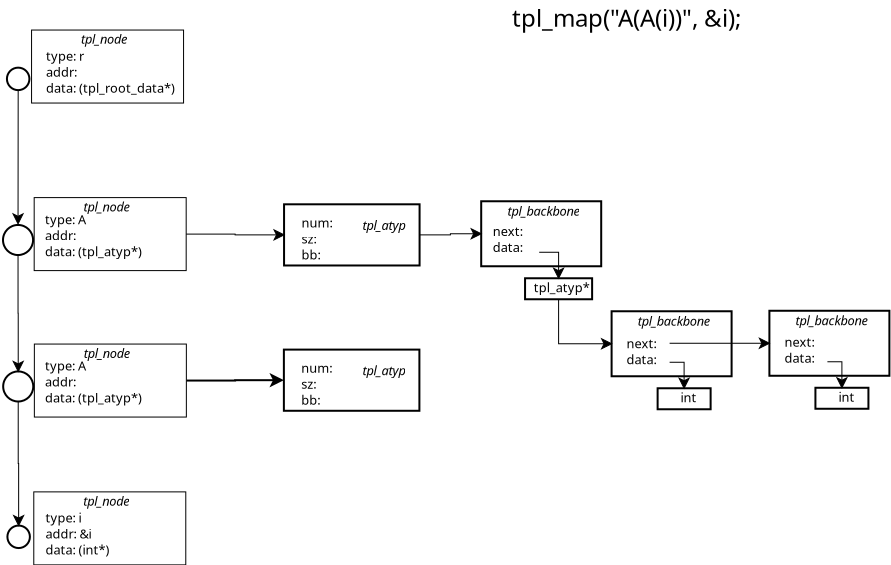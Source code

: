 <?xml version="1.0" encoding="UTF-8"?>
<dia:diagram xmlns:dia="http://www.lysator.liu.se/~alla/dia/">
  <dia:layer name="Background" visible="true">
    <dia:object type="Standard - Text" version="0" id="O0">
      <dia:attribute name="obj_pos">
        <dia:point val="10.85,4.25"/>
      </dia:attribute>
      <dia:attribute name="obj_bb">
        <dia:rectangle val="10.85,3.7;10.85,4.65"/>
      </dia:attribute>
      <dia:attribute name="text">
        <dia:composite type="text">
          <dia:attribute name="string">
            <dia:string>##</dia:string>
          </dia:attribute>
          <dia:attribute name="font">
            <dia:font family="sans" style="0" name="Helvetica"/>
          </dia:attribute>
          <dia:attribute name="height">
            <dia:real val="0.8"/>
          </dia:attribute>
          <dia:attribute name="pos">
            <dia:point val="10.85,4.25"/>
          </dia:attribute>
          <dia:attribute name="color">
            <dia:color val="#000000"/>
          </dia:attribute>
          <dia:attribute name="alignment">
            <dia:enum val="0"/>
          </dia:attribute>
        </dia:composite>
      </dia:attribute>
    </dia:object>
    <dia:object type="Standard - Text" version="0" id="O1">
      <dia:attribute name="obj_pos">
        <dia:point val="18.8,5.85"/>
      </dia:attribute>
      <dia:attribute name="obj_bb">
        <dia:rectangle val="18.8,5.3;18.8,6.25"/>
      </dia:attribute>
      <dia:attribute name="text">
        <dia:composite type="text">
          <dia:attribute name="string">
            <dia:string>##</dia:string>
          </dia:attribute>
          <dia:attribute name="font">
            <dia:font family="sans" style="0" name="Helvetica"/>
          </dia:attribute>
          <dia:attribute name="height">
            <dia:real val="0.8"/>
          </dia:attribute>
          <dia:attribute name="pos">
            <dia:point val="18.8,5.85"/>
          </dia:attribute>
          <dia:attribute name="color">
            <dia:color val="#000000"/>
          </dia:attribute>
          <dia:attribute name="alignment">
            <dia:enum val="0"/>
          </dia:attribute>
        </dia:composite>
      </dia:attribute>
    </dia:object>
    <dia:group>
      <dia:object type="Standard - Box" version="0" id="O2">
        <dia:attribute name="obj_pos">
          <dia:point val="7.323,-12.342"/>
        </dia:attribute>
        <dia:attribute name="obj_bb">
          <dia:rectangle val="7.323,-12.342;14.923,-8.692"/>
        </dia:attribute>
        <dia:attribute name="elem_corner">
          <dia:point val="7.323,-12.342"/>
        </dia:attribute>
        <dia:attribute name="elem_width">
          <dia:real val="7.6"/>
        </dia:attribute>
        <dia:attribute name="elem_height">
          <dia:real val="3.65"/>
        </dia:attribute>
        <dia:attribute name="border_width">
          <dia:real val="0"/>
        </dia:attribute>
        <dia:attribute name="show_background">
          <dia:boolean val="true"/>
        </dia:attribute>
      </dia:object>
      <dia:object type="Standard - Text" version="0" id="O3">
        <dia:attribute name="obj_pos">
          <dia:point val="9.795,-12.451"/>
        </dia:attribute>
        <dia:attribute name="obj_bb">
          <dia:rectangle val="9.795,-13.001;12.345,-11.251"/>
        </dia:attribute>
        <dia:attribute name="text">
          <dia:composite type="text">
            <dia:attribute name="string">
              <dia:string>#
tpl_node#</dia:string>
            </dia:attribute>
            <dia:attribute name="font">
              <dia:font family="sans" style="8" name="Helvetica"/>
            </dia:attribute>
            <dia:attribute name="height">
              <dia:real val="0.8"/>
            </dia:attribute>
            <dia:attribute name="pos">
              <dia:point val="9.795,-12.451"/>
            </dia:attribute>
            <dia:attribute name="color">
              <dia:color val="#000000"/>
            </dia:attribute>
            <dia:attribute name="alignment">
              <dia:enum val="0"/>
            </dia:attribute>
          </dia:composite>
        </dia:attribute>
      </dia:object>
    </dia:group>
    <dia:object type="Standard - Line" version="0" id="O4">
      <dia:attribute name="obj_pos">
        <dia:point val="6.654,-9.337"/>
      </dia:attribute>
      <dia:attribute name="obj_bb">
        <dia:rectangle val="6.147,-9.362;7.147,-2.571"/>
      </dia:attribute>
      <dia:attribute name="conn_endpoints">
        <dia:point val="6.654,-9.337"/>
        <dia:point val="6.647,-2.596"/>
      </dia:attribute>
      <dia:attribute name="numcp">
        <dia:int val="1"/>
      </dia:attribute>
      <dia:attribute name="line_width">
        <dia:real val="0.05"/>
      </dia:attribute>
      <dia:attribute name="end_arrow">
        <dia:enum val="22"/>
      </dia:attribute>
      <dia:attribute name="end_arrow_length">
        <dia:real val="0.5"/>
      </dia:attribute>
      <dia:attribute name="end_arrow_width">
        <dia:real val="0.5"/>
      </dia:attribute>
      <dia:connections>
        <dia:connection handle="0" to="O6" connection="0"/>
        <dia:connection handle="1" to="O30" connection="1"/>
      </dia:connections>
    </dia:object>
    <dia:group>
      <dia:object type="Standard - Text" version="0" id="O5">
        <dia:attribute name="obj_pos">
          <dia:point val="8.041,-10.812"/>
        </dia:attribute>
        <dia:attribute name="obj_bb">
          <dia:rectangle val="8.041,-11.362;14.841,-8.812"/>
        </dia:attribute>
        <dia:attribute name="text">
          <dia:composite type="text">
            <dia:attribute name="string">
              <dia:string>#type: r
addr:
data: (tpl_root_data*)#</dia:string>
            </dia:attribute>
            <dia:attribute name="font">
              <dia:font family="sans" style="0" name="Helvetica"/>
            </dia:attribute>
            <dia:attribute name="height">
              <dia:real val="0.8"/>
            </dia:attribute>
            <dia:attribute name="pos">
              <dia:point val="8.041,-10.812"/>
            </dia:attribute>
            <dia:attribute name="color">
              <dia:color val="#000000"/>
            </dia:attribute>
            <dia:attribute name="alignment">
              <dia:enum val="0"/>
            </dia:attribute>
          </dia:composite>
        </dia:attribute>
      </dia:object>
      <dia:object type="Geometric - Perfect Circle" version="0" id="O6">
        <dia:attribute name="obj_pos">
          <dia:point val="6.091,-10.462"/>
        </dia:attribute>
        <dia:attribute name="obj_bb">
          <dia:rectangle val="6.041,-10.512;7.266,-9.287"/>
        </dia:attribute>
        <dia:attribute name="elem_corner">
          <dia:point val="6.091,-10.462"/>
        </dia:attribute>
        <dia:attribute name="elem_width">
          <dia:real val="1.125"/>
        </dia:attribute>
        <dia:attribute name="elem_height">
          <dia:real val="1.125"/>
        </dia:attribute>
        <dia:attribute name="line_width">
          <dia:real val="0.1"/>
        </dia:attribute>
        <dia:attribute name="line_colour">
          <dia:color val="#000000"/>
        </dia:attribute>
        <dia:attribute name="fill_colour">
          <dia:color val="#ffffff"/>
        </dia:attribute>
        <dia:attribute name="show_background">
          <dia:boolean val="true"/>
        </dia:attribute>
        <dia:attribute name="line_style">
          <dia:enum val="0"/>
          <dia:real val="1"/>
        </dia:attribute>
        <dia:attribute name="flip_horizontal">
          <dia:boolean val="false"/>
        </dia:attribute>
        <dia:attribute name="flip_vertical">
          <dia:boolean val="false"/>
        </dia:attribute>
      </dia:object>
    </dia:group>
    <dia:object type="Standard - ZigZagLine" version="0" id="O7">
      <dia:attribute name="obj_pos">
        <dia:point val="15.063,5.184"/>
      </dia:attribute>
      <dia:attribute name="obj_bb">
        <dia:rectangle val="15.013,4.665;19.989,5.665"/>
      </dia:attribute>
      <dia:attribute name="orth_points">
        <dia:point val="15.063,5.184"/>
        <dia:point val="17.501,5.184"/>
        <dia:point val="17.501,5.165"/>
        <dia:point val="19.939,5.165"/>
      </dia:attribute>
      <dia:attribute name="orth_orient">
        <dia:enum val="0"/>
        <dia:enum val="1"/>
        <dia:enum val="0"/>
      </dia:attribute>
      <dia:attribute name="end_arrow">
        <dia:enum val="22"/>
      </dia:attribute>
      <dia:attribute name="end_arrow_length">
        <dia:real val="0.5"/>
      </dia:attribute>
      <dia:attribute name="end_arrow_width">
        <dia:real val="0.5"/>
      </dia:attribute>
      <dia:connections>
        <dia:connection handle="0" to="O31" connection="4"/>
        <dia:connection handle="1" to="O37" connection="3"/>
      </dia:connections>
    </dia:object>
    <dia:object type="Standard - Text" version="0" id="O8">
      <dia:attribute name="obj_pos">
        <dia:point val="31.351,-12.509"/>
      </dia:attribute>
      <dia:attribute name="obj_bb">
        <dia:rectangle val="31.351,-13.593;43.535,-11.692"/>
      </dia:attribute>
      <dia:attribute name="text">
        <dia:composite type="text">
          <dia:attribute name="string">
            <dia:string>#tpl_map("A(A(i))", &amp;i);#</dia:string>
          </dia:attribute>
          <dia:attribute name="font">
            <dia:font family="sans" style="0" name="Helvetica"/>
          </dia:attribute>
          <dia:attribute name="height">
            <dia:real val="1.5"/>
          </dia:attribute>
          <dia:attribute name="pos">
            <dia:point val="31.351,-12.509"/>
          </dia:attribute>
          <dia:attribute name="color">
            <dia:color val="#000000"/>
          </dia:attribute>
          <dia:attribute name="alignment">
            <dia:enum val="0"/>
          </dia:attribute>
        </dia:composite>
      </dia:attribute>
    </dia:object>
    <dia:object type="Standard - Box" version="0" id="O9">
      <dia:attribute name="obj_pos">
        <dia:point val="36.325,1.719"/>
      </dia:attribute>
      <dia:attribute name="obj_bb">
        <dia:rectangle val="36.276,1.669;42.376,5.019"/>
      </dia:attribute>
      <dia:attribute name="elem_corner">
        <dia:point val="36.325,1.719"/>
      </dia:attribute>
      <dia:attribute name="elem_width">
        <dia:real val="6.0"/>
      </dia:attribute>
      <dia:attribute name="elem_height">
        <dia:real val="3.25"/>
      </dia:attribute>
      <dia:attribute name="show_background">
        <dia:boolean val="true"/>
      </dia:attribute>
    </dia:object>
    <dia:object type="Standard - Text" version="0" id="O10">
      <dia:attribute name="obj_pos">
        <dia:point val="37.634,1.64"/>
      </dia:attribute>
      <dia:attribute name="obj_bb">
        <dia:rectangle val="37.634,1.09;41.634,2.84"/>
      </dia:attribute>
      <dia:attribute name="text">
        <dia:composite type="text">
          <dia:attribute name="string">
            <dia:string>#
tpl_backbone#</dia:string>
          </dia:attribute>
          <dia:attribute name="font">
            <dia:font family="sans" style="8" name="Helvetica"/>
          </dia:attribute>
          <dia:attribute name="height">
            <dia:real val="0.8"/>
          </dia:attribute>
          <dia:attribute name="pos">
            <dia:point val="37.634,1.64"/>
          </dia:attribute>
          <dia:attribute name="color">
            <dia:color val="#000000"/>
          </dia:attribute>
          <dia:attribute name="alignment">
            <dia:enum val="0"/>
          </dia:attribute>
        </dia:composite>
      </dia:attribute>
    </dia:object>
    <dia:object type="Standard - Text" version="0" id="O11">
      <dia:attribute name="obj_pos">
        <dia:point val="37.075,2.769"/>
      </dia:attribute>
      <dia:attribute name="obj_bb">
        <dia:rectangle val="37.075,2.219;38.725,4.769"/>
      </dia:attribute>
      <dia:attribute name="text">
        <dia:composite type="text">
          <dia:attribute name="string">
            <dia:string>#
next:
data:#</dia:string>
          </dia:attribute>
          <dia:attribute name="font">
            <dia:font family="sans" style="0" name="Helvetica"/>
          </dia:attribute>
          <dia:attribute name="height">
            <dia:real val="0.8"/>
          </dia:attribute>
          <dia:attribute name="pos">
            <dia:point val="37.075,2.769"/>
          </dia:attribute>
          <dia:attribute name="color">
            <dia:color val="#000000"/>
          </dia:attribute>
          <dia:attribute name="alignment">
            <dia:enum val="0"/>
          </dia:attribute>
        </dia:composite>
      </dia:attribute>
    </dia:object>
    <dia:group>
      <dia:object type="Standard - Box" version="0" id="O12">
        <dia:attribute name="obj_pos">
          <dia:point val="38.626,5.569"/>
        </dia:attribute>
        <dia:attribute name="obj_bb">
          <dia:rectangle val="38.575,5.519;41.325,6.669"/>
        </dia:attribute>
        <dia:attribute name="elem_corner">
          <dia:point val="38.626,5.569"/>
        </dia:attribute>
        <dia:attribute name="elem_width">
          <dia:real val="2.65"/>
        </dia:attribute>
        <dia:attribute name="elem_height">
          <dia:real val="1.05"/>
        </dia:attribute>
        <dia:attribute name="show_background">
          <dia:boolean val="true"/>
        </dia:attribute>
      </dia:object>
      <dia:object type="Standard - Text" version="0" id="O13">
        <dia:attribute name="obj_pos">
          <dia:point val="39.776,6.269"/>
        </dia:attribute>
        <dia:attribute name="obj_bb">
          <dia:rectangle val="39.776,5.719;40.575,6.669"/>
        </dia:attribute>
        <dia:attribute name="text">
          <dia:composite type="text">
            <dia:attribute name="string">
              <dia:string>#int#</dia:string>
            </dia:attribute>
            <dia:attribute name="font">
              <dia:font family="sans" style="0" name="Helvetica"/>
            </dia:attribute>
            <dia:attribute name="height">
              <dia:real val="0.8"/>
            </dia:attribute>
            <dia:attribute name="pos">
              <dia:point val="39.776,6.269"/>
            </dia:attribute>
            <dia:attribute name="color">
              <dia:color val="#000000"/>
            </dia:attribute>
            <dia:attribute name="alignment">
              <dia:enum val="0"/>
            </dia:attribute>
          </dia:composite>
        </dia:attribute>
      </dia:object>
    </dia:group>
    <dia:object type="Standard - ZigZagLine" version="0" id="O14">
      <dia:attribute name="obj_pos">
        <dia:point val="39.225,4.269"/>
      </dia:attribute>
      <dia:attribute name="obj_bb">
        <dia:rectangle val="39.225,4.269;40.45,5.569"/>
      </dia:attribute>
      <dia:attribute name="orth_points">
        <dia:point val="39.225,4.269"/>
        <dia:point val="39.225,4.269"/>
        <dia:point val="39.95,4.269"/>
        <dia:point val="39.95,5.569"/>
      </dia:attribute>
      <dia:attribute name="orth_orient">
        <dia:enum val="1"/>
        <dia:enum val="0"/>
        <dia:enum val="1"/>
      </dia:attribute>
      <dia:attribute name="autorouting">
        <dia:boolean val="false"/>
      </dia:attribute>
      <dia:attribute name="line_width">
        <dia:real val="0"/>
      </dia:attribute>
      <dia:attribute name="end_arrow">
        <dia:enum val="22"/>
      </dia:attribute>
      <dia:attribute name="end_arrow_length">
        <dia:real val="0.5"/>
      </dia:attribute>
      <dia:attribute name="end_arrow_width">
        <dia:real val="0.5"/>
      </dia:attribute>
      <dia:connections>
        <dia:connection handle="1" to="O12" connection="1"/>
      </dia:connections>
    </dia:object>
    <dia:object type="Standard - Box" version="0" id="O15">
      <dia:attribute name="obj_pos">
        <dia:point val="44.215,1.694"/>
      </dia:attribute>
      <dia:attribute name="obj_bb">
        <dia:rectangle val="44.166,1.644;50.266,4.994"/>
      </dia:attribute>
      <dia:attribute name="elem_corner">
        <dia:point val="44.215,1.694"/>
      </dia:attribute>
      <dia:attribute name="elem_width">
        <dia:real val="6.0"/>
      </dia:attribute>
      <dia:attribute name="elem_height">
        <dia:real val="3.25"/>
      </dia:attribute>
      <dia:attribute name="show_background">
        <dia:boolean val="true"/>
      </dia:attribute>
    </dia:object>
    <dia:object type="Standard - Text" version="0" id="O16">
      <dia:attribute name="obj_pos">
        <dia:point val="45.524,1.615"/>
      </dia:attribute>
      <dia:attribute name="obj_bb">
        <dia:rectangle val="45.524,1.065;49.524,2.815"/>
      </dia:attribute>
      <dia:attribute name="text">
        <dia:composite type="text">
          <dia:attribute name="string">
            <dia:string>#
tpl_backbone#</dia:string>
          </dia:attribute>
          <dia:attribute name="font">
            <dia:font family="sans" style="8" name="Helvetica"/>
          </dia:attribute>
          <dia:attribute name="height">
            <dia:real val="0.8"/>
          </dia:attribute>
          <dia:attribute name="pos">
            <dia:point val="45.524,1.615"/>
          </dia:attribute>
          <dia:attribute name="color">
            <dia:color val="#000000"/>
          </dia:attribute>
          <dia:attribute name="alignment">
            <dia:enum val="0"/>
          </dia:attribute>
        </dia:composite>
      </dia:attribute>
    </dia:object>
    <dia:object type="Standard - Text" version="0" id="O17">
      <dia:attribute name="obj_pos">
        <dia:point val="44.965,2.694"/>
      </dia:attribute>
      <dia:attribute name="obj_bb">
        <dia:rectangle val="44.965,2.144;46.615,4.694"/>
      </dia:attribute>
      <dia:attribute name="text">
        <dia:composite type="text">
          <dia:attribute name="string">
            <dia:string>#
next:
data:#</dia:string>
          </dia:attribute>
          <dia:attribute name="font">
            <dia:font family="sans" style="0" name="Helvetica"/>
          </dia:attribute>
          <dia:attribute name="height">
            <dia:real val="0.8"/>
          </dia:attribute>
          <dia:attribute name="pos">
            <dia:point val="44.965,2.694"/>
          </dia:attribute>
          <dia:attribute name="color">
            <dia:color val="#000000"/>
          </dia:attribute>
          <dia:attribute name="alignment">
            <dia:enum val="0"/>
          </dia:attribute>
        </dia:composite>
      </dia:attribute>
    </dia:object>
    <dia:group>
      <dia:object type="Standard - Box" version="0" id="O18">
        <dia:attribute name="obj_pos">
          <dia:point val="46.516,5.544"/>
        </dia:attribute>
        <dia:attribute name="obj_bb">
          <dia:rectangle val="46.465,5.494;49.215,6.644"/>
        </dia:attribute>
        <dia:attribute name="elem_corner">
          <dia:point val="46.516,5.544"/>
        </dia:attribute>
        <dia:attribute name="elem_width">
          <dia:real val="2.65"/>
        </dia:attribute>
        <dia:attribute name="elem_height">
          <dia:real val="1.05"/>
        </dia:attribute>
        <dia:attribute name="show_background">
          <dia:boolean val="true"/>
        </dia:attribute>
      </dia:object>
      <dia:object type="Standard - Text" version="0" id="O19">
        <dia:attribute name="obj_pos">
          <dia:point val="47.666,6.244"/>
        </dia:attribute>
        <dia:attribute name="obj_bb">
          <dia:rectangle val="47.666,5.694;48.465,6.644"/>
        </dia:attribute>
        <dia:attribute name="text">
          <dia:composite type="text">
            <dia:attribute name="string">
              <dia:string>#int#</dia:string>
            </dia:attribute>
            <dia:attribute name="font">
              <dia:font family="sans" style="0" name="Helvetica"/>
            </dia:attribute>
            <dia:attribute name="height">
              <dia:real val="0.8"/>
            </dia:attribute>
            <dia:attribute name="pos">
              <dia:point val="47.666,6.244"/>
            </dia:attribute>
            <dia:attribute name="color">
              <dia:color val="#000000"/>
            </dia:attribute>
            <dia:attribute name="alignment">
              <dia:enum val="0"/>
            </dia:attribute>
          </dia:composite>
        </dia:attribute>
      </dia:object>
    </dia:group>
    <dia:object type="Standard - ZigZagLine" version="0" id="O20">
      <dia:attribute name="obj_pos">
        <dia:point val="47.115,4.244"/>
      </dia:attribute>
      <dia:attribute name="obj_bb">
        <dia:rectangle val="47.115,4.244;48.34,5.544"/>
      </dia:attribute>
      <dia:attribute name="orth_points">
        <dia:point val="47.115,4.244"/>
        <dia:point val="47.115,4.244"/>
        <dia:point val="47.84,4.244"/>
        <dia:point val="47.84,5.544"/>
      </dia:attribute>
      <dia:attribute name="orth_orient">
        <dia:enum val="1"/>
        <dia:enum val="0"/>
        <dia:enum val="1"/>
      </dia:attribute>
      <dia:attribute name="autorouting">
        <dia:boolean val="false"/>
      </dia:attribute>
      <dia:attribute name="line_width">
        <dia:real val="0"/>
      </dia:attribute>
      <dia:attribute name="end_arrow">
        <dia:enum val="22"/>
      </dia:attribute>
      <dia:attribute name="end_arrow_length">
        <dia:real val="0.5"/>
      </dia:attribute>
      <dia:attribute name="end_arrow_width">
        <dia:real val="0.5"/>
      </dia:attribute>
      <dia:connections>
        <dia:connection handle="1" to="O18" connection="1"/>
      </dia:connections>
    </dia:object>
    <dia:object type="Standard - ZigZagLine" version="0" id="O21">
      <dia:attribute name="obj_pos">
        <dia:point val="39.225,3.319"/>
      </dia:attribute>
      <dia:attribute name="obj_bb">
        <dia:rectangle val="39.225,2.819;44.215,3.819"/>
      </dia:attribute>
      <dia:attribute name="orth_points">
        <dia:point val="39.225,3.319"/>
        <dia:point val="41.721,3.319"/>
        <dia:point val="41.721,3.319"/>
        <dia:point val="44.215,3.319"/>
      </dia:attribute>
      <dia:attribute name="orth_orient">
        <dia:enum val="0"/>
        <dia:enum val="1"/>
        <dia:enum val="0"/>
      </dia:attribute>
      <dia:attribute name="line_width">
        <dia:real val="0"/>
      </dia:attribute>
      <dia:attribute name="end_arrow">
        <dia:enum val="22"/>
      </dia:attribute>
      <dia:attribute name="end_arrow_length">
        <dia:real val="0.5"/>
      </dia:attribute>
      <dia:attribute name="end_arrow_width">
        <dia:real val="0.5"/>
      </dia:attribute>
      <dia:connections>
        <dia:connection handle="1" to="O15" connection="3"/>
      </dia:connections>
    </dia:object>
    <dia:object type="Standard - ZigZagLine" version="0" id="O22">
      <dia:attribute name="obj_pos">
        <dia:point val="33.675,1.119"/>
      </dia:attribute>
      <dia:attribute name="obj_bb">
        <dia:rectangle val="33.675,1.119;36.325,3.844"/>
      </dia:attribute>
      <dia:attribute name="orth_points">
        <dia:point val="33.675,1.119"/>
        <dia:point val="33.675,3.344"/>
        <dia:point val="36.325,3.344"/>
      </dia:attribute>
      <dia:attribute name="orth_orient">
        <dia:enum val="1"/>
        <dia:enum val="0"/>
      </dia:attribute>
      <dia:attribute name="line_width">
        <dia:real val="0"/>
      </dia:attribute>
      <dia:attribute name="end_arrow">
        <dia:enum val="22"/>
      </dia:attribute>
      <dia:attribute name="end_arrow_length">
        <dia:real val="0.5"/>
      </dia:attribute>
      <dia:attribute name="end_arrow_width">
        <dia:real val="0.5"/>
      </dia:attribute>
      <dia:connections>
        <dia:connection handle="0" to="O47" connection="6"/>
        <dia:connection handle="1" to="O9" connection="3"/>
      </dia:connections>
    </dia:object>
    <dia:object type="Standard - Box" version="0" id="O23">
      <dia:attribute name="obj_pos">
        <dia:point val="7.434,10.75"/>
      </dia:attribute>
      <dia:attribute name="obj_bb">
        <dia:rectangle val="7.434,10.75;15.034,14.4"/>
      </dia:attribute>
      <dia:attribute name="elem_corner">
        <dia:point val="7.434,10.75"/>
      </dia:attribute>
      <dia:attribute name="elem_width">
        <dia:real val="7.6"/>
      </dia:attribute>
      <dia:attribute name="elem_height">
        <dia:real val="3.65"/>
      </dia:attribute>
      <dia:attribute name="border_width">
        <dia:real val="0"/>
      </dia:attribute>
      <dia:attribute name="show_background">
        <dia:boolean val="true"/>
      </dia:attribute>
    </dia:object>
    <dia:object type="Standard - Text" version="0" id="O24">
      <dia:attribute name="obj_pos">
        <dia:point val="9.906,10.642"/>
      </dia:attribute>
      <dia:attribute name="obj_bb">
        <dia:rectangle val="9.906,10.092;12.456,11.842"/>
      </dia:attribute>
      <dia:attribute name="text">
        <dia:composite type="text">
          <dia:attribute name="string">
            <dia:string>#
tpl_node#</dia:string>
          </dia:attribute>
          <dia:attribute name="font">
            <dia:font family="sans" style="8" name="Helvetica"/>
          </dia:attribute>
          <dia:attribute name="height">
            <dia:real val="0.8"/>
          </dia:attribute>
          <dia:attribute name="pos">
            <dia:point val="9.906,10.642"/>
          </dia:attribute>
          <dia:attribute name="color">
            <dia:color val="#000000"/>
          </dia:attribute>
          <dia:attribute name="alignment">
            <dia:enum val="0"/>
          </dia:attribute>
        </dia:composite>
      </dia:attribute>
    </dia:object>
    <dia:object type="Geometric - Perfect Circle" version="0" id="O25">
      <dia:attribute name="obj_pos">
        <dia:point val="6.115,12.434"/>
      </dia:attribute>
      <dia:attribute name="obj_bb">
        <dia:rectangle val="6.065,12.383;7.29,13.608"/>
      </dia:attribute>
      <dia:attribute name="elem_corner">
        <dia:point val="6.115,12.434"/>
      </dia:attribute>
      <dia:attribute name="elem_width">
        <dia:real val="1.125"/>
      </dia:attribute>
      <dia:attribute name="elem_height">
        <dia:real val="1.125"/>
      </dia:attribute>
      <dia:attribute name="line_width">
        <dia:real val="0.1"/>
      </dia:attribute>
      <dia:attribute name="line_colour">
        <dia:color val="#000000"/>
      </dia:attribute>
      <dia:attribute name="fill_colour">
        <dia:color val="#ffffff"/>
      </dia:attribute>
      <dia:attribute name="show_background">
        <dia:boolean val="true"/>
      </dia:attribute>
      <dia:attribute name="line_style">
        <dia:enum val="0"/>
        <dia:real val="1"/>
      </dia:attribute>
      <dia:attribute name="flip_horizontal">
        <dia:boolean val="false"/>
      </dia:attribute>
      <dia:attribute name="flip_vertical">
        <dia:boolean val="false"/>
      </dia:attribute>
    </dia:object>
    <dia:object type="Standard - Text" version="0" id="O26">
      <dia:attribute name="obj_pos">
        <dia:point val="8.015,12.284"/>
      </dia:attribute>
      <dia:attribute name="obj_bb">
        <dia:rectangle val="8.015,11.716;11.482,14.319"/>
      </dia:attribute>
      <dia:attribute name="text">
        <dia:composite type="text">
          <dia:attribute name="string">
            <dia:string>#type: i
addr: &amp;i 
data: (int*)#</dia:string>
          </dia:attribute>
          <dia:attribute name="font">
            <dia:font family="sans" style="0" name="Helvetica"/>
          </dia:attribute>
          <dia:attribute name="height">
            <dia:real val="0.8"/>
          </dia:attribute>
          <dia:attribute name="pos">
            <dia:point val="8.015,12.284"/>
          </dia:attribute>
          <dia:attribute name="color">
            <dia:color val="#000000"/>
          </dia:attribute>
          <dia:attribute name="alignment">
            <dia:enum val="0"/>
          </dia:attribute>
        </dia:composite>
      </dia:attribute>
    </dia:object>
    <dia:group>
      <dia:group>
        <dia:object type="Standard - Box" version="0" id="O27">
          <dia:attribute name="obj_pos">
            <dia:point val="7.454,-3.964"/>
          </dia:attribute>
          <dia:attribute name="obj_bb">
            <dia:rectangle val="7.454,-3.964;15.054,-0.314"/>
          </dia:attribute>
          <dia:attribute name="elem_corner">
            <dia:point val="7.454,-3.964"/>
          </dia:attribute>
          <dia:attribute name="elem_width">
            <dia:real val="7.6"/>
          </dia:attribute>
          <dia:attribute name="elem_height">
            <dia:real val="3.65"/>
          </dia:attribute>
          <dia:attribute name="border_width">
            <dia:real val="0"/>
          </dia:attribute>
          <dia:attribute name="show_background">
            <dia:boolean val="true"/>
          </dia:attribute>
        </dia:object>
        <dia:object type="Standard - Text" version="0" id="O28">
          <dia:attribute name="obj_pos">
            <dia:point val="9.926,-4.073"/>
          </dia:attribute>
          <dia:attribute name="obj_bb">
            <dia:rectangle val="9.926,-4.623;12.476,-2.873"/>
          </dia:attribute>
          <dia:attribute name="text">
            <dia:composite type="text">
              <dia:attribute name="string">
                <dia:string>#
tpl_node#</dia:string>
              </dia:attribute>
              <dia:attribute name="font">
                <dia:font family="sans" style="8" name="Helvetica"/>
              </dia:attribute>
              <dia:attribute name="height">
                <dia:real val="0.8"/>
              </dia:attribute>
              <dia:attribute name="pos">
                <dia:point val="9.926,-4.073"/>
              </dia:attribute>
              <dia:attribute name="color">
                <dia:color val="#000000"/>
              </dia:attribute>
              <dia:attribute name="alignment">
                <dia:enum val="0"/>
              </dia:attribute>
            </dia:composite>
          </dia:attribute>
        </dia:object>
      </dia:group>
      <dia:group>
        <dia:object type="Standard - Text" version="0" id="O29">
          <dia:attribute name="obj_pos">
            <dia:point val="7.99,-2.637"/>
          </dia:attribute>
          <dia:attribute name="obj_bb">
            <dia:rectangle val="7.99,-3.187;13.09,-0.637"/>
          </dia:attribute>
          <dia:attribute name="text">
            <dia:composite type="text">
              <dia:attribute name="string">
                <dia:string>#type: A
addr: 
data: (tpl_atyp*)#</dia:string>
              </dia:attribute>
              <dia:attribute name="font">
                <dia:font family="sans" style="0" name="Helvetica"/>
              </dia:attribute>
              <dia:attribute name="height">
                <dia:real val="0.8"/>
              </dia:attribute>
              <dia:attribute name="pos">
                <dia:point val="7.99,-2.637"/>
              </dia:attribute>
              <dia:attribute name="color">
                <dia:color val="#000000"/>
              </dia:attribute>
              <dia:attribute name="alignment">
                <dia:enum val="0"/>
              </dia:attribute>
            </dia:composite>
          </dia:attribute>
        </dia:object>
        <dia:object type="Geometric - Perfect Circle" version="0" id="O30">
          <dia:attribute name="obj_pos">
            <dia:point val="5.895,-2.596"/>
          </dia:attribute>
          <dia:attribute name="obj_bb">
            <dia:rectangle val="5.845,-2.646;7.449,-1.042"/>
          </dia:attribute>
          <dia:attribute name="elem_corner">
            <dia:point val="5.895,-2.596"/>
          </dia:attribute>
          <dia:attribute name="elem_width">
            <dia:real val="1.504"/>
          </dia:attribute>
          <dia:attribute name="elem_height">
            <dia:real val="1.504"/>
          </dia:attribute>
          <dia:attribute name="line_width">
            <dia:real val="0.1"/>
          </dia:attribute>
          <dia:attribute name="line_colour">
            <dia:color val="#000000"/>
          </dia:attribute>
          <dia:attribute name="fill_colour">
            <dia:color val="#ffffff"/>
          </dia:attribute>
          <dia:attribute name="show_background">
            <dia:boolean val="true"/>
          </dia:attribute>
          <dia:attribute name="line_style">
            <dia:enum val="0"/>
            <dia:real val="1"/>
          </dia:attribute>
          <dia:attribute name="flip_horizontal">
            <dia:boolean val="false"/>
          </dia:attribute>
          <dia:attribute name="flip_vertical">
            <dia:boolean val="false"/>
          </dia:attribute>
        </dia:object>
      </dia:group>
    </dia:group>
    <dia:group>
      <dia:group>
        <dia:object type="Standard - Box" version="0" id="O31">
          <dia:attribute name="obj_pos">
            <dia:point val="7.463,3.359"/>
          </dia:attribute>
          <dia:attribute name="obj_bb">
            <dia:rectangle val="7.463,3.359;15.063,7.009"/>
          </dia:attribute>
          <dia:attribute name="elem_corner">
            <dia:point val="7.463,3.359"/>
          </dia:attribute>
          <dia:attribute name="elem_width">
            <dia:real val="7.6"/>
          </dia:attribute>
          <dia:attribute name="elem_height">
            <dia:real val="3.65"/>
          </dia:attribute>
          <dia:attribute name="border_width">
            <dia:real val="0"/>
          </dia:attribute>
          <dia:attribute name="show_background">
            <dia:boolean val="true"/>
          </dia:attribute>
        </dia:object>
        <dia:object type="Standard - Text" version="0" id="O32">
          <dia:attribute name="obj_pos">
            <dia:point val="9.935,3.251"/>
          </dia:attribute>
          <dia:attribute name="obj_bb">
            <dia:rectangle val="9.935,2.701;12.485,4.451"/>
          </dia:attribute>
          <dia:attribute name="text">
            <dia:composite type="text">
              <dia:attribute name="string">
                <dia:string>#
tpl_node#</dia:string>
              </dia:attribute>
              <dia:attribute name="font">
                <dia:font family="sans" style="8" name="Helvetica"/>
              </dia:attribute>
              <dia:attribute name="height">
                <dia:real val="0.8"/>
              </dia:attribute>
              <dia:attribute name="pos">
                <dia:point val="9.935,3.251"/>
              </dia:attribute>
              <dia:attribute name="color">
                <dia:color val="#000000"/>
              </dia:attribute>
              <dia:attribute name="alignment">
                <dia:enum val="0"/>
              </dia:attribute>
            </dia:composite>
          </dia:attribute>
        </dia:object>
      </dia:group>
      <dia:group>
        <dia:object type="Standard - Text" version="0" id="O33">
          <dia:attribute name="obj_pos">
            <dia:point val="7.999,4.686"/>
          </dia:attribute>
          <dia:attribute name="obj_bb">
            <dia:rectangle val="7.999,4.136;13.099,6.686"/>
          </dia:attribute>
          <dia:attribute name="text">
            <dia:composite type="text">
              <dia:attribute name="string">
                <dia:string>#type: A
addr: 
data: (tpl_atyp*)#</dia:string>
              </dia:attribute>
              <dia:attribute name="font">
                <dia:font family="sans" style="0" name="Helvetica"/>
              </dia:attribute>
              <dia:attribute name="height">
                <dia:real val="0.8"/>
              </dia:attribute>
              <dia:attribute name="pos">
                <dia:point val="7.999,4.686"/>
              </dia:attribute>
              <dia:attribute name="color">
                <dia:color val="#000000"/>
              </dia:attribute>
              <dia:attribute name="alignment">
                <dia:enum val="0"/>
              </dia:attribute>
            </dia:composite>
          </dia:attribute>
        </dia:object>
        <dia:object type="Geometric - Perfect Circle" version="0" id="O34">
          <dia:attribute name="obj_pos">
            <dia:point val="5.904,4.727"/>
          </dia:attribute>
          <dia:attribute name="obj_bb">
            <dia:rectangle val="5.854,4.677;7.458,6.281"/>
          </dia:attribute>
          <dia:attribute name="elem_corner">
            <dia:point val="5.904,4.727"/>
          </dia:attribute>
          <dia:attribute name="elem_width">
            <dia:real val="1.504"/>
          </dia:attribute>
          <dia:attribute name="elem_height">
            <dia:real val="1.504"/>
          </dia:attribute>
          <dia:attribute name="line_width">
            <dia:real val="0.1"/>
          </dia:attribute>
          <dia:attribute name="line_colour">
            <dia:color val="#000000"/>
          </dia:attribute>
          <dia:attribute name="fill_colour">
            <dia:color val="#ffffff"/>
          </dia:attribute>
          <dia:attribute name="show_background">
            <dia:boolean val="true"/>
          </dia:attribute>
          <dia:attribute name="line_style">
            <dia:enum val="0"/>
            <dia:real val="1"/>
          </dia:attribute>
          <dia:attribute name="flip_horizontal">
            <dia:boolean val="false"/>
          </dia:attribute>
          <dia:attribute name="flip_vertical">
            <dia:boolean val="false"/>
          </dia:attribute>
        </dia:object>
      </dia:group>
    </dia:group>
    <dia:object type="Standard - ZigZagLine" version="0" id="O35">
      <dia:attribute name="obj_pos">
        <dia:point val="6.647,-1.092"/>
      </dia:attribute>
      <dia:attribute name="obj_bb">
        <dia:rectangle val="6.156,-1.092;7.156,4.727"/>
      </dia:attribute>
      <dia:attribute name="orth_points">
        <dia:point val="6.647,-1.092"/>
        <dia:point val="6.647,1.817"/>
        <dia:point val="6.656,1.817"/>
        <dia:point val="6.656,4.727"/>
      </dia:attribute>
      <dia:attribute name="orth_orient">
        <dia:enum val="1"/>
        <dia:enum val="0"/>
        <dia:enum val="1"/>
      </dia:attribute>
      <dia:attribute name="line_width">
        <dia:real val="0"/>
      </dia:attribute>
      <dia:attribute name="end_arrow">
        <dia:enum val="22"/>
      </dia:attribute>
      <dia:attribute name="end_arrow_length">
        <dia:real val="0.5"/>
      </dia:attribute>
      <dia:attribute name="end_arrow_width">
        <dia:real val="0.5"/>
      </dia:attribute>
      <dia:connections>
        <dia:connection handle="0" to="O30" connection="0"/>
        <dia:connection handle="1" to="O34" connection="1"/>
      </dia:connections>
    </dia:object>
    <dia:object type="Standard - ZigZagLine" version="0" id="O36">
      <dia:attribute name="obj_pos">
        <dia:point val="6.656,6.231"/>
      </dia:attribute>
      <dia:attribute name="obj_bb">
        <dia:rectangle val="6.177,6.231;7.177,12.434"/>
      </dia:attribute>
      <dia:attribute name="orth_points">
        <dia:point val="6.656,6.231"/>
        <dia:point val="6.656,9.332"/>
        <dia:point val="6.677,9.332"/>
        <dia:point val="6.677,12.434"/>
      </dia:attribute>
      <dia:attribute name="orth_orient">
        <dia:enum val="1"/>
        <dia:enum val="0"/>
        <dia:enum val="1"/>
      </dia:attribute>
      <dia:attribute name="line_width">
        <dia:real val="0"/>
      </dia:attribute>
      <dia:attribute name="end_arrow">
        <dia:enum val="22"/>
      </dia:attribute>
      <dia:attribute name="end_arrow_length">
        <dia:real val="0.5"/>
      </dia:attribute>
      <dia:attribute name="end_arrow_width">
        <dia:real val="0.5"/>
      </dia:attribute>
      <dia:connections>
        <dia:connection handle="0" to="O34" connection="0"/>
        <dia:connection handle="1" to="O25" connection="1"/>
      </dia:connections>
    </dia:object>
    <dia:group>
      <dia:object type="Standard - Box" version="0" id="O37">
        <dia:attribute name="obj_pos">
          <dia:point val="19.939,3.636"/>
        </dia:attribute>
        <dia:attribute name="obj_bb">
          <dia:rectangle val="19.889,3.586;26.766,6.744"/>
        </dia:attribute>
        <dia:attribute name="elem_corner">
          <dia:point val="19.939,3.636"/>
        </dia:attribute>
        <dia:attribute name="elem_width">
          <dia:real val="6.776"/>
        </dia:attribute>
        <dia:attribute name="elem_height">
          <dia:real val="3.059"/>
        </dia:attribute>
        <dia:attribute name="show_background">
          <dia:boolean val="true"/>
        </dia:attribute>
      </dia:object>
      <dia:object type="Standard - Text" version="0" id="O38">
        <dia:attribute name="obj_pos">
          <dia:point val="23.864,4.121"/>
        </dia:attribute>
        <dia:attribute name="obj_bb">
          <dia:rectangle val="23.864,3.571;26.314,5.321"/>
        </dia:attribute>
        <dia:attribute name="text">
          <dia:composite type="text">
            <dia:attribute name="string">
              <dia:string>#
tpl_atyp#</dia:string>
            </dia:attribute>
            <dia:attribute name="font">
              <dia:font family="sans" style="8" name="Helvetica"/>
            </dia:attribute>
            <dia:attribute name="height">
              <dia:real val="0.8"/>
            </dia:attribute>
            <dia:attribute name="pos">
              <dia:point val="23.864,4.121"/>
            </dia:attribute>
            <dia:attribute name="color">
              <dia:color val="#000000"/>
            </dia:attribute>
            <dia:attribute name="alignment">
              <dia:enum val="0"/>
            </dia:attribute>
          </dia:composite>
        </dia:attribute>
      </dia:object>
      <dia:object type="Standard - Text" version="0" id="O39">
        <dia:attribute name="obj_pos">
          <dia:point val="20.811,3.998"/>
        </dia:attribute>
        <dia:attribute name="obj_bb">
          <dia:rectangle val="20.811,3.448;22.561,6.798"/>
        </dia:attribute>
        <dia:attribute name="text">
          <dia:composite type="text">
            <dia:attribute name="string">
              <dia:string>#
num: 
sz: 
bb:#</dia:string>
            </dia:attribute>
            <dia:attribute name="font">
              <dia:font family="sans" style="0" name="Helvetica"/>
            </dia:attribute>
            <dia:attribute name="height">
              <dia:real val="0.8"/>
            </dia:attribute>
            <dia:attribute name="pos">
              <dia:point val="20.811,3.998"/>
            </dia:attribute>
            <dia:attribute name="color">
              <dia:color val="#000000"/>
            </dia:attribute>
            <dia:attribute name="alignment">
              <dia:enum val="0"/>
            </dia:attribute>
          </dia:composite>
        </dia:attribute>
      </dia:object>
    </dia:group>
    <dia:group>
      <dia:object type="Standard - Box" version="0" id="O40">
        <dia:attribute name="obj_pos">
          <dia:point val="19.948,-3.629"/>
        </dia:attribute>
        <dia:attribute name="obj_bb">
          <dia:rectangle val="19.898,-3.679;26.775,-0.52"/>
        </dia:attribute>
        <dia:attribute name="elem_corner">
          <dia:point val="19.948,-3.629"/>
        </dia:attribute>
        <dia:attribute name="elem_width">
          <dia:real val="6.776"/>
        </dia:attribute>
        <dia:attribute name="elem_height">
          <dia:real val="3.059"/>
        </dia:attribute>
        <dia:attribute name="show_background">
          <dia:boolean val="true"/>
        </dia:attribute>
      </dia:object>
      <dia:object type="Standard - Text" version="0" id="O41">
        <dia:attribute name="obj_pos">
          <dia:point val="23.873,-3.143"/>
        </dia:attribute>
        <dia:attribute name="obj_bb">
          <dia:rectangle val="23.873,-3.693;26.323,-1.943"/>
        </dia:attribute>
        <dia:attribute name="text">
          <dia:composite type="text">
            <dia:attribute name="string">
              <dia:string>#
tpl_atyp#</dia:string>
            </dia:attribute>
            <dia:attribute name="font">
              <dia:font family="sans" style="8" name="Helvetica"/>
            </dia:attribute>
            <dia:attribute name="height">
              <dia:real val="0.8"/>
            </dia:attribute>
            <dia:attribute name="pos">
              <dia:point val="23.873,-3.143"/>
            </dia:attribute>
            <dia:attribute name="color">
              <dia:color val="#000000"/>
            </dia:attribute>
            <dia:attribute name="alignment">
              <dia:enum val="0"/>
            </dia:attribute>
          </dia:composite>
        </dia:attribute>
      </dia:object>
      <dia:object type="Standard - Text" version="0" id="O42">
        <dia:attribute name="obj_pos">
          <dia:point val="20.82,-3.267"/>
        </dia:attribute>
        <dia:attribute name="obj_bb">
          <dia:rectangle val="20.82,-3.817;22.57,-0.467"/>
        </dia:attribute>
        <dia:attribute name="text">
          <dia:composite type="text">
            <dia:attribute name="string">
              <dia:string>#
num: 
sz: 
bb:#</dia:string>
            </dia:attribute>
            <dia:attribute name="font">
              <dia:font family="sans" style="0" name="Helvetica"/>
            </dia:attribute>
            <dia:attribute name="height">
              <dia:real val="0.8"/>
            </dia:attribute>
            <dia:attribute name="pos">
              <dia:point val="20.82,-3.267"/>
            </dia:attribute>
            <dia:attribute name="color">
              <dia:color val="#000000"/>
            </dia:attribute>
            <dia:attribute name="alignment">
              <dia:enum val="0"/>
            </dia:attribute>
          </dia:composite>
        </dia:attribute>
      </dia:object>
    </dia:group>
    <dia:object type="Standard - ZigZagLine" version="0" id="O43">
      <dia:attribute name="obj_pos">
        <dia:point val="15.054,-2.139"/>
      </dia:attribute>
      <dia:attribute name="obj_bb">
        <dia:rectangle val="15.054,-2.6;19.948,-1.6"/>
      </dia:attribute>
      <dia:attribute name="orth_points">
        <dia:point val="15.054,-2.139"/>
        <dia:point val="17.501,-2.139"/>
        <dia:point val="17.501,-2.1"/>
        <dia:point val="19.948,-2.1"/>
      </dia:attribute>
      <dia:attribute name="orth_orient">
        <dia:enum val="0"/>
        <dia:enum val="1"/>
        <dia:enum val="0"/>
      </dia:attribute>
      <dia:attribute name="line_width">
        <dia:real val="0"/>
      </dia:attribute>
      <dia:attribute name="end_arrow">
        <dia:enum val="22"/>
      </dia:attribute>
      <dia:attribute name="end_arrow_length">
        <dia:real val="0.5"/>
      </dia:attribute>
      <dia:attribute name="end_arrow_width">
        <dia:real val="0.5"/>
      </dia:attribute>
      <dia:connections>
        <dia:connection handle="0" to="O27" connection="4"/>
        <dia:connection handle="1" to="O40" connection="3"/>
      </dia:connections>
    </dia:object>
    <dia:object type="Standard - Box" version="0" id="O44">
      <dia:attribute name="obj_pos">
        <dia:point val="29.805,-3.781"/>
      </dia:attribute>
      <dia:attribute name="obj_bb">
        <dia:rectangle val="29.755,-3.831;35.855,-0.481"/>
      </dia:attribute>
      <dia:attribute name="elem_corner">
        <dia:point val="29.805,-3.781"/>
      </dia:attribute>
      <dia:attribute name="elem_width">
        <dia:real val="6.0"/>
      </dia:attribute>
      <dia:attribute name="elem_height">
        <dia:real val="3.25"/>
      </dia:attribute>
      <dia:attribute name="show_background">
        <dia:boolean val="true"/>
      </dia:attribute>
    </dia:object>
    <dia:object type="Standard - Text" version="0" id="O45">
      <dia:attribute name="obj_pos">
        <dia:point val="31.114,-3.86"/>
      </dia:attribute>
      <dia:attribute name="obj_bb">
        <dia:rectangle val="31.114,-4.41;35.114,-2.66"/>
      </dia:attribute>
      <dia:attribute name="text">
        <dia:composite type="text">
          <dia:attribute name="string">
            <dia:string>#
tpl_backbone#</dia:string>
          </dia:attribute>
          <dia:attribute name="font">
            <dia:font family="sans" style="8" name="Helvetica"/>
          </dia:attribute>
          <dia:attribute name="height">
            <dia:real val="0.8"/>
          </dia:attribute>
          <dia:attribute name="pos">
            <dia:point val="31.114,-3.86"/>
          </dia:attribute>
          <dia:attribute name="color">
            <dia:color val="#000000"/>
          </dia:attribute>
          <dia:attribute name="alignment">
            <dia:enum val="0"/>
          </dia:attribute>
        </dia:composite>
      </dia:attribute>
    </dia:object>
    <dia:object type="Standard - Text" version="0" id="O46">
      <dia:attribute name="obj_pos">
        <dia:point val="30.378,-2.849"/>
      </dia:attribute>
      <dia:attribute name="obj_bb">
        <dia:rectangle val="30.378,-3.399;32.029,-0.849"/>
      </dia:attribute>
      <dia:attribute name="text">
        <dia:composite type="text">
          <dia:attribute name="string">
            <dia:string>#
next:
data:#</dia:string>
          </dia:attribute>
          <dia:attribute name="font">
            <dia:font family="sans" style="0" name="Helvetica"/>
          </dia:attribute>
          <dia:attribute name="height">
            <dia:real val="0.8"/>
          </dia:attribute>
          <dia:attribute name="pos">
            <dia:point val="30.378,-2.849"/>
          </dia:attribute>
          <dia:attribute name="color">
            <dia:color val="#000000"/>
          </dia:attribute>
          <dia:attribute name="alignment">
            <dia:enum val="0"/>
          </dia:attribute>
        </dia:composite>
      </dia:attribute>
    </dia:object>
    <dia:object type="Standard - Box" version="0" id="O47">
      <dia:attribute name="obj_pos">
        <dia:point val="31.998,0.069"/>
      </dia:attribute>
      <dia:attribute name="obj_bb">
        <dia:rectangle val="31.948,0.019;35.401,1.169"/>
      </dia:attribute>
      <dia:attribute name="elem_corner">
        <dia:point val="31.998,0.069"/>
      </dia:attribute>
      <dia:attribute name="elem_width">
        <dia:real val="3.353"/>
      </dia:attribute>
      <dia:attribute name="elem_height">
        <dia:real val="1.05"/>
      </dia:attribute>
      <dia:attribute name="show_background">
        <dia:boolean val="true"/>
      </dia:attribute>
    </dia:object>
    <dia:object type="Standard - Text" version="0" id="O48">
      <dia:attribute name="obj_pos">
        <dia:point val="32.431,0.769"/>
      </dia:attribute>
      <dia:attribute name="obj_bb">
        <dia:rectangle val="32.431,0.219;35.181,1.169"/>
      </dia:attribute>
      <dia:attribute name="text">
        <dia:composite type="text">
          <dia:attribute name="string">
            <dia:string>#tpl_atyp*#</dia:string>
          </dia:attribute>
          <dia:attribute name="font">
            <dia:font family="sans" style="0" name="Helvetica"/>
          </dia:attribute>
          <dia:attribute name="height">
            <dia:real val="0.8"/>
          </dia:attribute>
          <dia:attribute name="pos">
            <dia:point val="32.431,0.769"/>
          </dia:attribute>
          <dia:attribute name="color">
            <dia:color val="#000000"/>
          </dia:attribute>
          <dia:attribute name="alignment">
            <dia:enum val="0"/>
          </dia:attribute>
        </dia:composite>
      </dia:attribute>
    </dia:object>
    <dia:object type="Standard - ZigZagLine" version="0" id="O49">
      <dia:attribute name="obj_pos">
        <dia:point val="32.705,-1.231"/>
      </dia:attribute>
      <dia:attribute name="obj_bb">
        <dia:rectangle val="32.705,-1.231;34.175,0.069"/>
      </dia:attribute>
      <dia:attribute name="orth_points">
        <dia:point val="32.705,-1.231"/>
        <dia:point val="32.705,-1.231"/>
        <dia:point val="33.675,-1.231"/>
        <dia:point val="33.675,0.069"/>
      </dia:attribute>
      <dia:attribute name="orth_orient">
        <dia:enum val="1"/>
        <dia:enum val="0"/>
        <dia:enum val="1"/>
      </dia:attribute>
      <dia:attribute name="autorouting">
        <dia:boolean val="false"/>
      </dia:attribute>
      <dia:attribute name="line_width">
        <dia:real val="0"/>
      </dia:attribute>
      <dia:attribute name="end_arrow">
        <dia:enum val="22"/>
      </dia:attribute>
      <dia:attribute name="end_arrow_length">
        <dia:real val="0.5"/>
      </dia:attribute>
      <dia:attribute name="end_arrow_width">
        <dia:real val="0.5"/>
      </dia:attribute>
      <dia:connections>
        <dia:connection handle="1" to="O47" connection="1"/>
      </dia:connections>
    </dia:object>
    <dia:object type="Standard - ZigZagLine" version="0" id="O50">
      <dia:attribute name="obj_pos">
        <dia:point val="26.725,-2.1"/>
      </dia:attribute>
      <dia:attribute name="obj_bb">
        <dia:rectangle val="26.725,-2.656;29.805,-1.656"/>
      </dia:attribute>
      <dia:attribute name="orth_points">
        <dia:point val="26.725,-2.1"/>
        <dia:point val="28.265,-2.1"/>
        <dia:point val="28.265,-2.156"/>
        <dia:point val="29.805,-2.156"/>
      </dia:attribute>
      <dia:attribute name="orth_orient">
        <dia:enum val="0"/>
        <dia:enum val="1"/>
        <dia:enum val="0"/>
      </dia:attribute>
      <dia:attribute name="line_width">
        <dia:real val="0"/>
      </dia:attribute>
      <dia:attribute name="end_arrow">
        <dia:enum val="22"/>
      </dia:attribute>
      <dia:attribute name="end_arrow_length">
        <dia:real val="0.5"/>
      </dia:attribute>
      <dia:attribute name="end_arrow_width">
        <dia:real val="0.5"/>
      </dia:attribute>
      <dia:connections>
        <dia:connection handle="0" to="O40" connection="4"/>
        <dia:connection handle="1" to="O44" connection="3"/>
      </dia:connections>
    </dia:object>
  </dia:layer>
</dia:diagram>
